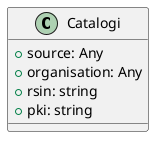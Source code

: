 @startuml
class Catalogi {
  + source: Any
  + organisation: Any
  + rsin: string
  + pki: string
}
@enduml
